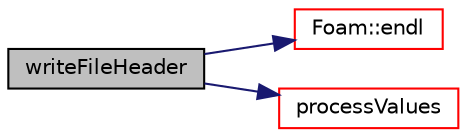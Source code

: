 digraph "writeFileHeader"
{
  bgcolor="transparent";
  edge [fontname="Helvetica",fontsize="10",labelfontname="Helvetica",labelfontsize="10"];
  node [fontname="Helvetica",fontsize="10",shape=record];
  rankdir="LR";
  Node705 [label="writeFileHeader",height=0.2,width=0.4,color="black", fillcolor="grey75", style="filled", fontcolor="black"];
  Node705 -> Node706 [color="midnightblue",fontsize="10",style="solid",fontname="Helvetica"];
  Node706 [label="Foam::endl",height=0.2,width=0.4,color="red",URL="$a21851.html#a2db8fe02a0d3909e9351bb4275b23ce4",tooltip="Add newline and flush stream. "];
  Node705 -> Node708 [color="midnightblue",fontsize="10",style="solid",fontname="Helvetica"];
  Node708 [label="processValues",height=0.2,width=0.4,color="red",URL="$a24185.html#ad36e3e5a110436c5fc8211ae6e209b75",tooltip="Apply the &#39;operation&#39; to the values. Wrapper around. "];
}
